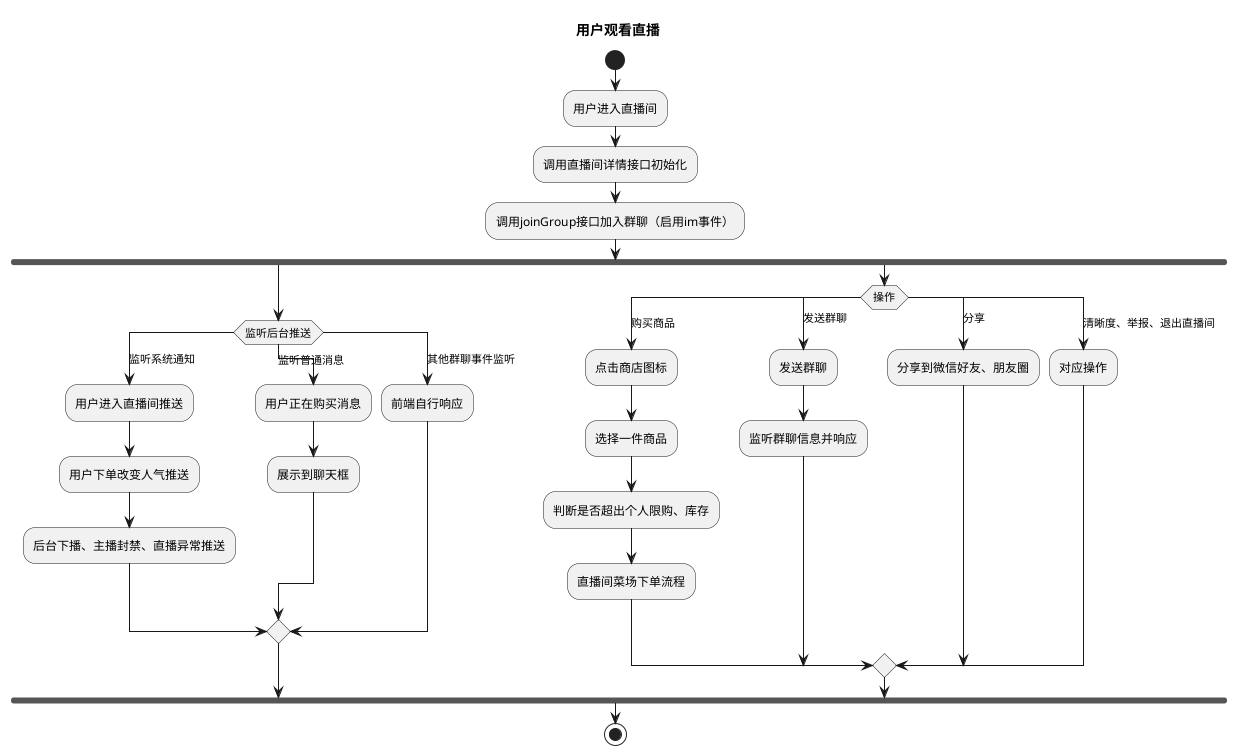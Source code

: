 @startuml
'https://plantuml.com/sequence-diagram
title 用户观看直播
start
:用户进入直播间;
:调用直播间详情接口初始化;
:调用joinGroup接口加入群聊（启用im事件）;
fork
switch(监听后台推送)
case(监听系统通知)
    :用户进入直播间推送;
    :用户下单改变人气推送;
    :后台下播、主播封禁、直播异常推送;
case(监听普通消息)
    :用户正在购买消息;
    :展示到聊天框;
case(其他群聊事件监听)
    :前端自行响应;
endswitch
fork again
switch(操作)
case(购买商品)
    :点击商店图标;
    :选择一件商品;
    :判断是否超出个人限购、库存;
    :直播间菜场下单流程;
case(发送群聊)
    :发送群聊;
    :监听群聊信息并响应;
case(分享)
    :分享到微信好友、朋友圈;
case(清晰度、举报、退出直播间)
    :对应操作;
endswitch
end fork
stop
@enduml